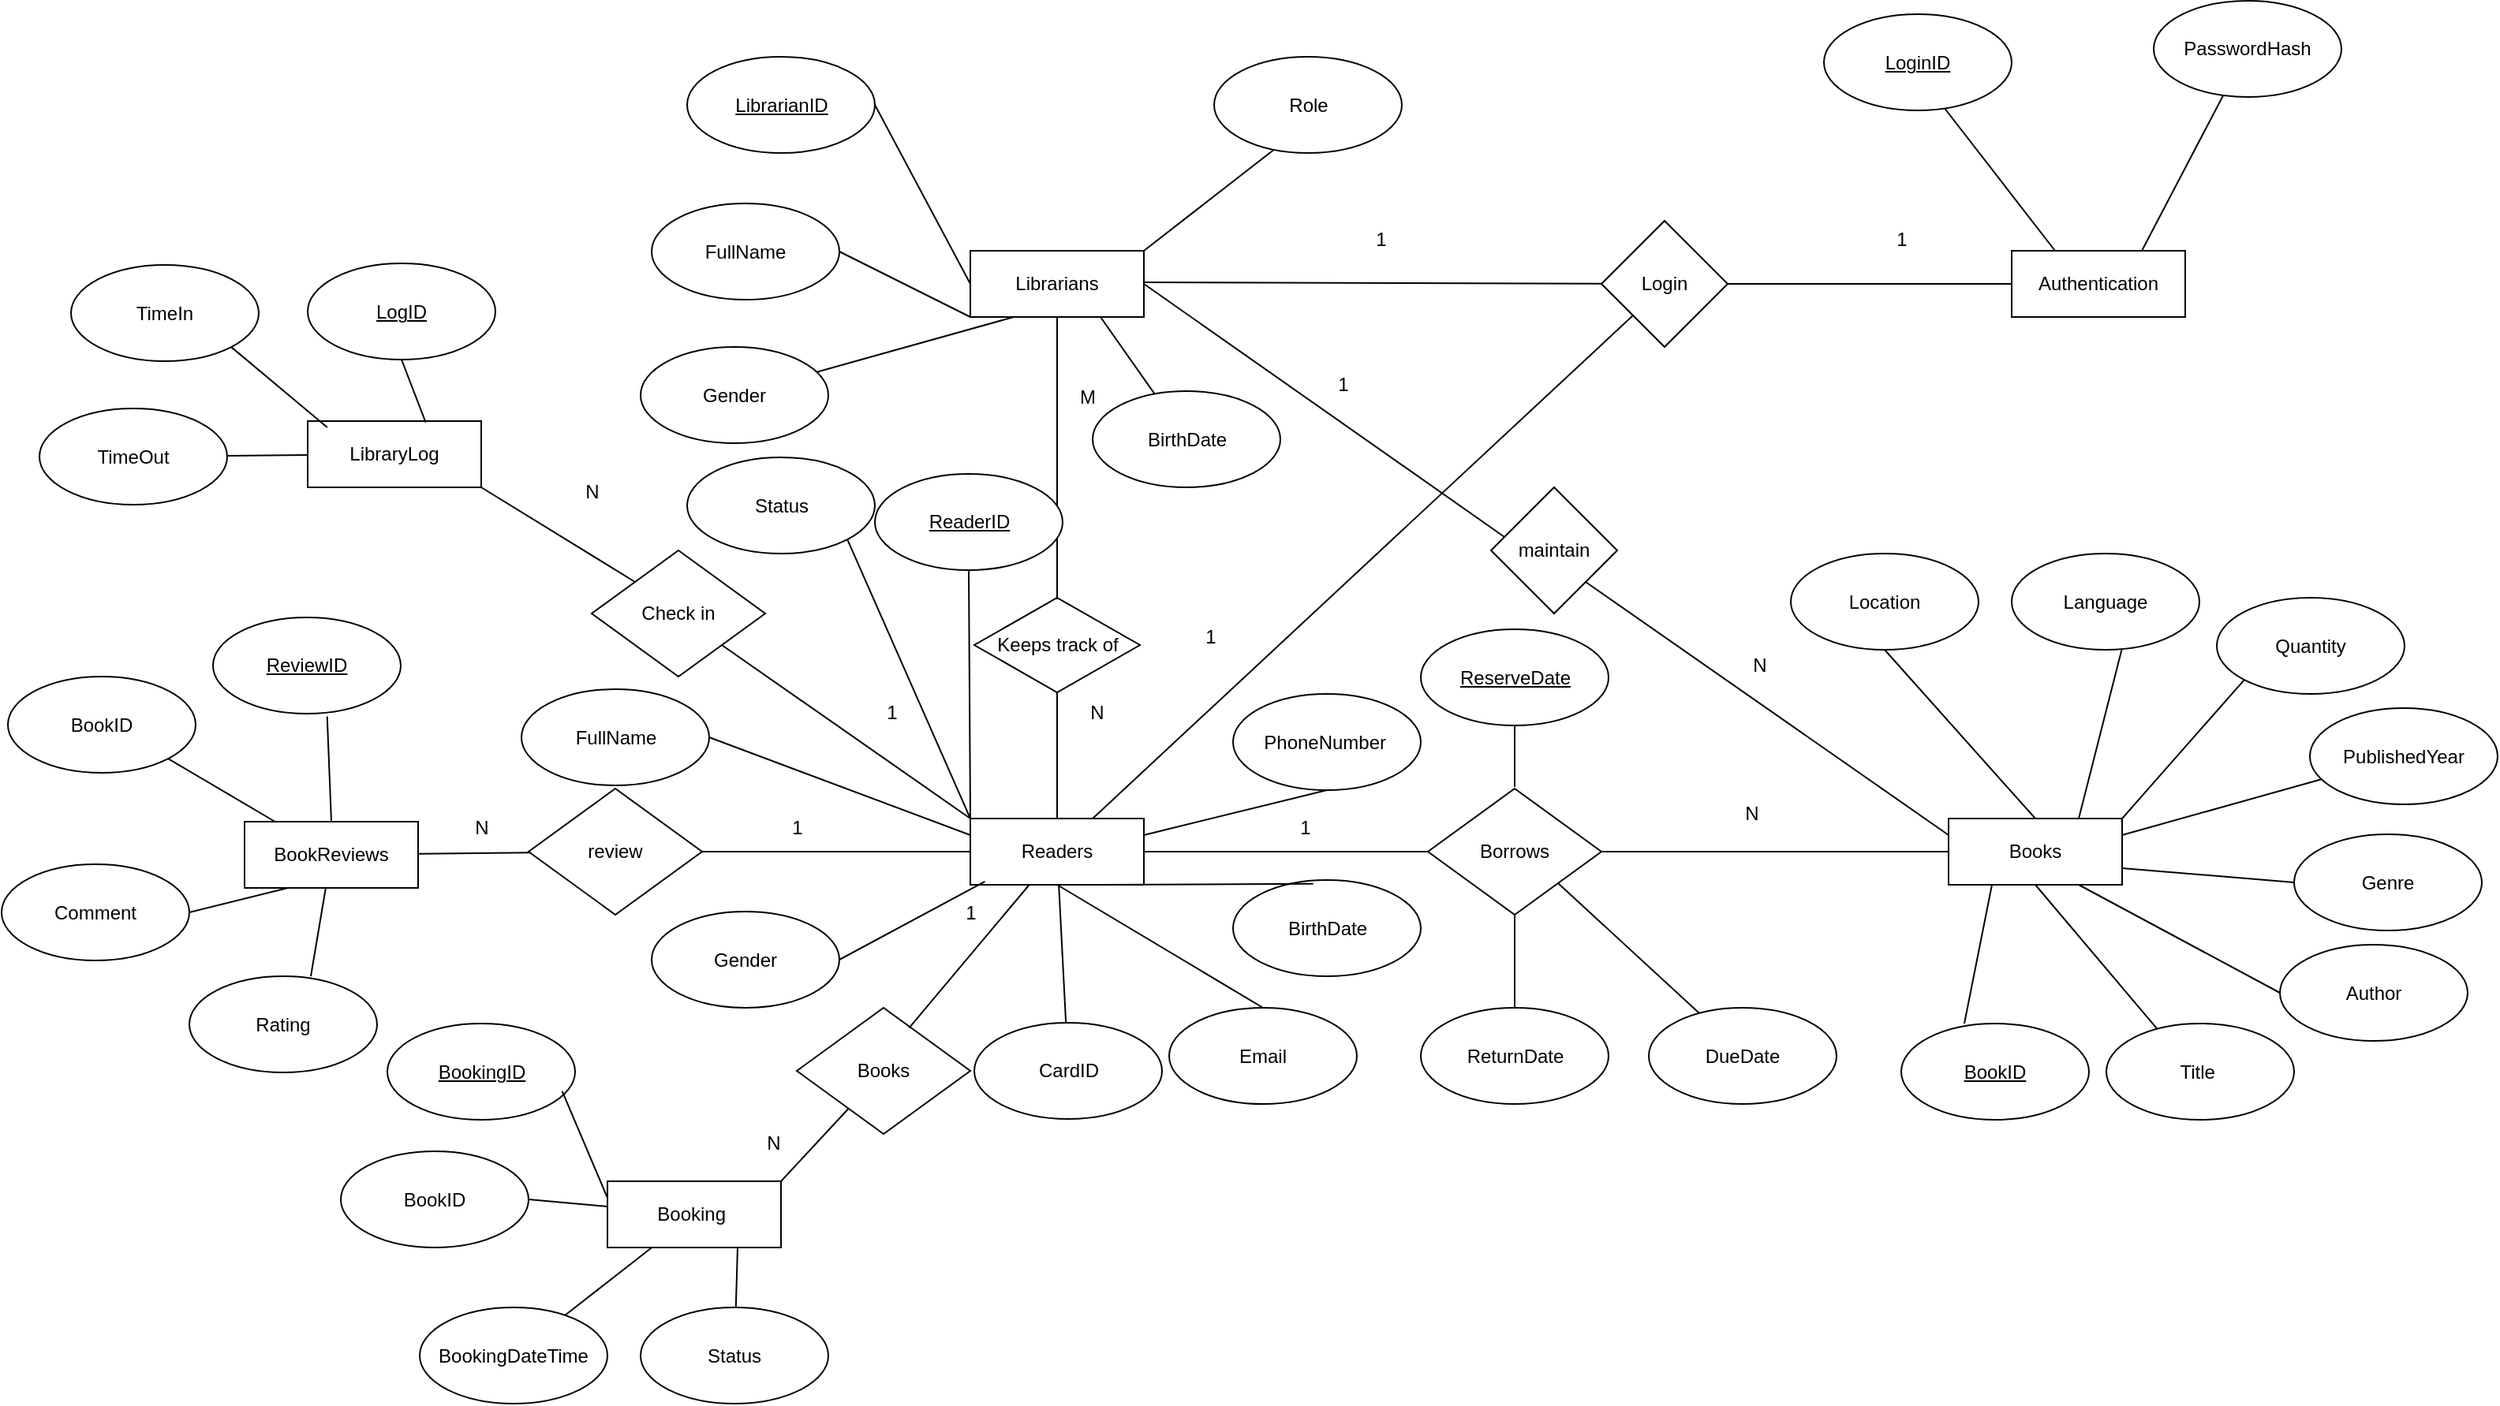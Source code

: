 <mxfile version="27.1.4">
  <diagram id="R2lEEEUBdFMjLlhIrx00" name="Page-1">
    <mxGraphModel dx="2123" dy="570" grid="1" gridSize="10" guides="1" tooltips="1" connect="1" arrows="1" fold="1" page="1" pageScale="1" pageWidth="850" pageHeight="1100" math="0" shadow="0" extFonts="Permanent Marker^https://fonts.googleapis.com/css?family=Permanent+Marker">
      <root>
        <mxCell id="0" />
        <mxCell id="1" parent="0" />
        <mxCell id="R-bw1zkTwo7xKDVd_Wr5-15" value="Librarians" style="rounded=0;whiteSpace=wrap;html=1;" parent="1" vertex="1">
          <mxGeometry x="130" y="330" width="110" height="42" as="geometry" />
        </mxCell>
        <mxCell id="R-bw1zkTwo7xKDVd_Wr5-18" value="&lt;u&gt;LibrarianID&lt;/u&gt;" style="ellipse;whiteSpace=wrap;html=1;" parent="1" vertex="1">
          <mxGeometry x="-49.5" y="207" width="119" height="61" as="geometry" />
        </mxCell>
        <mxCell id="R-bw1zkTwo7xKDVd_Wr5-19" value="FullName" style="ellipse;whiteSpace=wrap;html=1;" parent="1" vertex="1">
          <mxGeometry x="-72" y="300" width="119" height="61" as="geometry" />
        </mxCell>
        <mxCell id="R-bw1zkTwo7xKDVd_Wr5-20" value="" style="endArrow=none;html=1;rounded=0;exitX=1;exitY=0.5;exitDx=0;exitDy=0;entryX=0;entryY=0.5;entryDx=0;entryDy=0;" parent="1" source="R-bw1zkTwo7xKDVd_Wr5-18" target="R-bw1zkTwo7xKDVd_Wr5-15" edge="1">
          <mxGeometry width="50" height="50" relative="1" as="geometry">
            <mxPoint x="140" y="320" as="sourcePoint" />
            <mxPoint x="190" y="270" as="targetPoint" />
          </mxGeometry>
        </mxCell>
        <mxCell id="R-bw1zkTwo7xKDVd_Wr5-21" value="" style="endArrow=none;html=1;rounded=0;exitX=1;exitY=0.5;exitDx=0;exitDy=0;entryX=0;entryY=1;entryDx=0;entryDy=0;" parent="1" source="R-bw1zkTwo7xKDVd_Wr5-19" target="R-bw1zkTwo7xKDVd_Wr5-15" edge="1">
          <mxGeometry width="50" height="50" relative="1" as="geometry">
            <mxPoint x="140" y="460" as="sourcePoint" />
            <mxPoint x="190" y="410" as="targetPoint" />
          </mxGeometry>
        </mxCell>
        <mxCell id="R-bw1zkTwo7xKDVd_Wr5-23" value="Gender" style="ellipse;whiteSpace=wrap;html=1;" parent="1" vertex="1">
          <mxGeometry x="-79" y="391" width="119" height="61" as="geometry" />
        </mxCell>
        <mxCell id="R-bw1zkTwo7xKDVd_Wr5-24" value="" style="endArrow=none;html=1;rounded=0;entryX=0.25;entryY=1;entryDx=0;entryDy=0;" parent="1" source="R-bw1zkTwo7xKDVd_Wr5-23" target="R-bw1zkTwo7xKDVd_Wr5-15" edge="1">
          <mxGeometry width="50" height="50" relative="1" as="geometry">
            <mxPoint x="140" y="460" as="sourcePoint" />
            <mxPoint x="190" y="410" as="targetPoint" />
          </mxGeometry>
        </mxCell>
        <mxCell id="R-bw1zkTwo7xKDVd_Wr5-25" value="" style="endArrow=none;html=1;rounded=0;entryX=0.5;entryY=1;entryDx=0;entryDy=0;" parent="1" target="R-bw1zkTwo7xKDVd_Wr5-15" edge="1">
          <mxGeometry width="50" height="50" relative="1" as="geometry">
            <mxPoint x="185" y="550" as="sourcePoint" />
            <mxPoint x="190" y="410" as="targetPoint" />
          </mxGeometry>
        </mxCell>
        <mxCell id="R-bw1zkTwo7xKDVd_Wr5-26" value="Keeps track of" style="rhombus;whiteSpace=wrap;html=1;" parent="1" vertex="1">
          <mxGeometry x="132.5" y="550" width="105" height="60" as="geometry" />
        </mxCell>
        <mxCell id="R-bw1zkTwo7xKDVd_Wr5-29" value="" style="endArrow=none;html=1;rounded=0;entryX=0.75;entryY=1;entryDx=0;entryDy=0;" parent="1" source="R-bw1zkTwo7xKDVd_Wr5-30" target="R-bw1zkTwo7xKDVd_Wr5-15" edge="1">
          <mxGeometry width="50" height="50" relative="1" as="geometry">
            <mxPoint x="140" y="460" as="sourcePoint" />
            <mxPoint x="190" y="410" as="targetPoint" />
          </mxGeometry>
        </mxCell>
        <mxCell id="R-bw1zkTwo7xKDVd_Wr5-30" value="BirthDate" style="ellipse;whiteSpace=wrap;html=1;" parent="1" vertex="1">
          <mxGeometry x="207.5" y="419" width="119" height="61" as="geometry" />
        </mxCell>
        <mxCell id="R-bw1zkTwo7xKDVd_Wr5-31" value="" style="endArrow=none;html=1;rounded=0;exitX=1;exitY=0;exitDx=0;exitDy=0;" parent="1" source="R-bw1zkTwo7xKDVd_Wr5-15" edge="1">
          <mxGeometry width="50" height="50" relative="1" as="geometry">
            <mxPoint x="310" y="230" as="sourcePoint" />
            <mxPoint x="330" y="260" as="targetPoint" />
          </mxGeometry>
        </mxCell>
        <mxCell id="R-bw1zkTwo7xKDVd_Wr5-32" value="Role" style="ellipse;whiteSpace=wrap;html=1;" parent="1" vertex="1">
          <mxGeometry x="284.5" y="207" width="119" height="61" as="geometry" />
        </mxCell>
        <mxCell id="R-bw1zkTwo7xKDVd_Wr5-33" value="" style="endArrow=none;html=1;rounded=0;exitX=0.5;exitY=1;exitDx=0;exitDy=0;" parent="1" source="R-bw1zkTwo7xKDVd_Wr5-26" edge="1">
          <mxGeometry width="50" height="50" relative="1" as="geometry">
            <mxPoint x="310" y="520" as="sourcePoint" />
            <mxPoint x="185" y="700" as="targetPoint" />
          </mxGeometry>
        </mxCell>
        <mxCell id="R-bw1zkTwo7xKDVd_Wr5-34" value="Readers" style="rounded=0;whiteSpace=wrap;html=1;" parent="1" vertex="1">
          <mxGeometry x="130" y="690" width="110" height="42" as="geometry" />
        </mxCell>
        <mxCell id="R-bw1zkTwo7xKDVd_Wr5-35" value="&lt;u&gt;ReaderID&lt;/u&gt;" style="ellipse;whiteSpace=wrap;html=1;" parent="1" vertex="1">
          <mxGeometry x="69.5" y="471.5" width="119" height="61" as="geometry" />
        </mxCell>
        <mxCell id="R-bw1zkTwo7xKDVd_Wr5-37" value="FullName" style="ellipse;whiteSpace=wrap;html=1;" parent="1" vertex="1">
          <mxGeometry x="-154.5" y="608" width="119" height="61" as="geometry" />
        </mxCell>
        <mxCell id="R-bw1zkTwo7xKDVd_Wr5-38" value="" style="endArrow=none;html=1;rounded=0;exitX=1;exitY=0.5;exitDx=0;exitDy=0;entryX=0;entryY=0.25;entryDx=0;entryDy=0;" parent="1" source="R-bw1zkTwo7xKDVd_Wr5-37" target="R-bw1zkTwo7xKDVd_Wr5-34" edge="1">
          <mxGeometry width="50" height="50" relative="1" as="geometry">
            <mxPoint x="310" y="650" as="sourcePoint" />
            <mxPoint x="360" y="600" as="targetPoint" />
          </mxGeometry>
        </mxCell>
        <mxCell id="R-bw1zkTwo7xKDVd_Wr5-39" value="Gender" style="ellipse;whiteSpace=wrap;html=1;" parent="1" vertex="1">
          <mxGeometry x="-72" y="749" width="119" height="61" as="geometry" />
        </mxCell>
        <mxCell id="R-bw1zkTwo7xKDVd_Wr5-40" value="" style="endArrow=none;html=1;rounded=0;exitX=1;exitY=0.5;exitDx=0;exitDy=0;entryX=0.084;entryY=0.952;entryDx=0;entryDy=0;entryPerimeter=0;" parent="1" source="R-bw1zkTwo7xKDVd_Wr5-39" target="R-bw1zkTwo7xKDVd_Wr5-34" edge="1">
          <mxGeometry width="50" height="50" relative="1" as="geometry">
            <mxPoint x="310" y="650" as="sourcePoint" />
            <mxPoint x="360" y="600" as="targetPoint" />
          </mxGeometry>
        </mxCell>
        <mxCell id="R-bw1zkTwo7xKDVd_Wr5-42" value="Email" style="ellipse;whiteSpace=wrap;html=1;" parent="1" vertex="1">
          <mxGeometry x="256" y="810" width="119" height="61" as="geometry" />
        </mxCell>
        <mxCell id="R-bw1zkTwo7xKDVd_Wr5-43" value="BirthDate" style="ellipse;whiteSpace=wrap;html=1;" parent="1" vertex="1">
          <mxGeometry x="296.5" y="729" width="119" height="61" as="geometry" />
        </mxCell>
        <mxCell id="R-bw1zkTwo7xKDVd_Wr5-44" value="" style="endArrow=none;html=1;rounded=0;exitX=0.5;exitY=0;exitDx=0;exitDy=0;entryX=0.5;entryY=1;entryDx=0;entryDy=0;" parent="1" source="R-bw1zkTwo7xKDVd_Wr5-42" target="R-bw1zkTwo7xKDVd_Wr5-34" edge="1">
          <mxGeometry width="50" height="50" relative="1" as="geometry">
            <mxPoint x="310" y="650" as="sourcePoint" />
            <mxPoint x="360" y="600" as="targetPoint" />
          </mxGeometry>
        </mxCell>
        <mxCell id="R-bw1zkTwo7xKDVd_Wr5-45" value="" style="endArrow=none;html=1;rounded=0;exitX=0.75;exitY=1;exitDx=0;exitDy=0;entryX=0.427;entryY=0.039;entryDx=0;entryDy=0;entryPerimeter=0;" parent="1" source="R-bw1zkTwo7xKDVd_Wr5-34" target="R-bw1zkTwo7xKDVd_Wr5-43" edge="1">
          <mxGeometry width="50" height="50" relative="1" as="geometry">
            <mxPoint x="310" y="650" as="sourcePoint" />
            <mxPoint x="360" y="600" as="targetPoint" />
          </mxGeometry>
        </mxCell>
        <mxCell id="R-bw1zkTwo7xKDVd_Wr5-46" value="PhoneNumber&amp;nbsp;" style="ellipse;whiteSpace=wrap;html=1;" parent="1" vertex="1">
          <mxGeometry x="296.5" y="611" width="119" height="61" as="geometry" />
        </mxCell>
        <mxCell id="R-bw1zkTwo7xKDVd_Wr5-47" value="" style="endArrow=none;html=1;rounded=0;exitX=1;exitY=0.25;exitDx=0;exitDy=0;entryX=0.5;entryY=1;entryDx=0;entryDy=0;" parent="1" source="R-bw1zkTwo7xKDVd_Wr5-34" target="R-bw1zkTwo7xKDVd_Wr5-46" edge="1">
          <mxGeometry width="50" height="50" relative="1" as="geometry">
            <mxPoint x="310" y="650" as="sourcePoint" />
            <mxPoint x="360" y="600" as="targetPoint" />
          </mxGeometry>
        </mxCell>
        <mxCell id="R-bw1zkTwo7xKDVd_Wr5-48" value="" style="endArrow=none;html=1;rounded=0;exitX=1;exitY=0.5;exitDx=0;exitDy=0;" parent="1" source="R-bw1zkTwo7xKDVd_Wr5-34" edge="1">
          <mxGeometry width="50" height="50" relative="1" as="geometry">
            <mxPoint x="310" y="650" as="sourcePoint" />
            <mxPoint x="420" y="711" as="targetPoint" />
          </mxGeometry>
        </mxCell>
        <mxCell id="R-bw1zkTwo7xKDVd_Wr5-49" value="&lt;p data-pm-slice=&quot;1 1 [&amp;quot;document&amp;quot;,{&amp;quot;aiOptions&amp;quot;:{&amp;quot;preserveLayouts&amp;quot;:false,&amp;quot;imageOptions&amp;quot;:{&amp;quot;stylePreset&amp;quot;:&amp;quot;Theme&amp;quot;,&amp;quot;model&amp;quot;:&amp;quot;flux-1-schnell&amp;quot;,&amp;quot;stylePrompt&amp;quot;:&amp;quot;&amp;quot;}},&amp;quot;docId&amp;quot;:&amp;quot;orvs0xtj572afgd&amp;quot;,&amp;quot;background&amp;quot;:{&amp;quot;type&amp;quot;:&amp;quot;none&amp;quot;},&amp;quot;docFlags&amp;quot;:{&amp;quot;cardLayoutsEnabled&amp;quot;:true},&amp;quot;format&amp;quot;:&amp;quot;deck&amp;quot;,&amp;quot;customCode&amp;quot;:{},&amp;quot;settings&amp;quot;:{&amp;quot;defaultFullBleed&amp;quot;:&amp;quot;contained&amp;quot;,&amp;quot;stylesDerivedFrom&amp;quot;:&amp;quot;deck_default&amp;quot;,&amp;quot;cardDimensions&amp;quot;:&amp;quot;fluid&amp;quot;,&amp;quot;verticalAlign&amp;quot;:&amp;quot;center&amp;quot;,&amp;quot;defaultContentWidth&amp;quot;:&amp;quot;lg&amp;quot;,&amp;quot;fontSize&amp;quot;:&amp;quot;md&amp;quot;,&amp;quot;scaleContentToFit&amp;quot;:false,&amp;quot;animationsEnabled&amp;quot;:true},&amp;quot;generateStatus&amp;quot;:&amp;quot;done&amp;quot;,&amp;quot;generateInfo&amp;quot;:{&amp;quot;interactionId&amp;quot;:&amp;quot;kksklp9bnl08gh0&amp;quot;,&amp;quot;streamId&amp;quot;:&amp;quot;orvs0xtj572afgd&amp;quot;,&amp;quot;lastEventId&amp;quot;:&amp;quot;8&amp;quot;,&amp;quot;lastCompletedCardId&amp;quot;:&amp;quot;9kb31erje68ktce&amp;quot;,&amp;quot;lastCompletedCardIndex&amp;quot;:7}},&amp;quot;card&amp;quot;,{&amp;quot;id&amp;quot;:&amp;quot;xo8jdp2xe6d6utm&amp;quot;,&amp;quot;previewContent&amp;quot;:null,&amp;quot;background&amp;quot;:{&amp;quot;type&amp;quot;:&amp;quot;none&amp;quot;},&amp;quot;container&amp;quot;:{},&amp;quot;cardSize&amp;quot;:&amp;quot;default&amp;quot;,&amp;quot;layout&amp;quot;:&amp;quot;blank&amp;quot;,&amp;quot;layoutTemplateColumns&amp;quot;:null,&amp;quot;layoutTemplateRows&amp;quot;:null,&amp;quot;verticalAlign&amp;quot;:null,&amp;quot;generatorInput&amp;quot;:null,&amp;quot;fontScale&amp;quot;:null,&amp;quot;cardMarginSettings&amp;quot;:{},&amp;quot;hidden&amp;quot;:false},&amp;quot;cardLayoutItem&amp;quot;,{&amp;quot;itemId&amp;quot;:&amp;quot;body&amp;quot;},&amp;quot;table&amp;quot;,{&amp;quot;colWidths&amp;quot;:[20,20,20,20,20],&amp;quot;fullWidthBlock&amp;quot;:false},&amp;quot;tableRow&amp;quot;,{},&amp;quot;tableCell&amp;quot;,{&amp;quot;colspan&amp;quot;:1,&amp;quot;rowspan&amp;quot;:1}]&quot; class=&quot;paragraph&quot;&gt;Borrows&lt;/p&gt;" style="rhombus;whiteSpace=wrap;html=1;" parent="1" vertex="1">
          <mxGeometry x="420" y="671" width="110" height="80" as="geometry" />
        </mxCell>
        <mxCell id="R-bw1zkTwo7xKDVd_Wr5-50" value="" style="endArrow=none;html=1;rounded=0;" parent="1" edge="1">
          <mxGeometry width="50" height="50" relative="1" as="geometry">
            <mxPoint x="475" y="670" as="sourcePoint" />
            <mxPoint x="475" y="600" as="targetPoint" />
          </mxGeometry>
        </mxCell>
        <mxCell id="R-bw1zkTwo7xKDVd_Wr5-51" value="&lt;u&gt;ReserveDate&lt;/u&gt;" style="ellipse;whiteSpace=wrap;html=1;" parent="1" vertex="1">
          <mxGeometry x="415.5" y="570" width="119" height="61" as="geometry" />
        </mxCell>
        <mxCell id="R-bw1zkTwo7xKDVd_Wr5-52" value="" style="endArrow=none;html=1;rounded=0;entryX=0.5;entryY=1;entryDx=0;entryDy=0;" parent="1" target="R-bw1zkTwo7xKDVd_Wr5-49" edge="1">
          <mxGeometry width="50" height="50" relative="1" as="geometry">
            <mxPoint x="475" y="810" as="sourcePoint" />
            <mxPoint x="500" y="740" as="targetPoint" />
          </mxGeometry>
        </mxCell>
        <mxCell id="R-bw1zkTwo7xKDVd_Wr5-53" value="ReturnDate" style="ellipse;whiteSpace=wrap;html=1;" parent="1" vertex="1">
          <mxGeometry x="415.5" y="810" width="119" height="61" as="geometry" />
        </mxCell>
        <mxCell id="R-bw1zkTwo7xKDVd_Wr5-56" value="" style="endArrow=none;html=1;rounded=0;exitX=1;exitY=1;exitDx=0;exitDy=0;" parent="1" source="R-bw1zkTwo7xKDVd_Wr5-49" edge="1">
          <mxGeometry width="50" height="50" relative="1" as="geometry">
            <mxPoint x="450" y="650" as="sourcePoint" />
            <mxPoint x="610" y="830" as="targetPoint" />
          </mxGeometry>
        </mxCell>
        <mxCell id="R-bw1zkTwo7xKDVd_Wr5-57" value="DueDate" style="ellipse;whiteSpace=wrap;html=1;" parent="1" vertex="1">
          <mxGeometry x="560" y="810" width="119" height="61" as="geometry" />
        </mxCell>
        <mxCell id="R-bw1zkTwo7xKDVd_Wr5-58" value="" style="endArrow=none;html=1;rounded=0;exitX=1;exitY=0.5;exitDx=0;exitDy=0;" parent="1" source="R-bw1zkTwo7xKDVd_Wr5-49" edge="1">
          <mxGeometry width="50" height="50" relative="1" as="geometry">
            <mxPoint x="560" y="650" as="sourcePoint" />
            <mxPoint x="750" y="711" as="targetPoint" />
          </mxGeometry>
        </mxCell>
        <mxCell id="R-bw1zkTwo7xKDVd_Wr5-59" value="Books" style="rounded=0;whiteSpace=wrap;html=1;" parent="1" vertex="1">
          <mxGeometry x="750" y="690" width="110" height="42" as="geometry" />
        </mxCell>
        <mxCell id="R-bw1zkTwo7xKDVd_Wr5-61" value="&lt;u&gt;BookID&lt;/u&gt;" style="ellipse;whiteSpace=wrap;html=1;" parent="1" vertex="1">
          <mxGeometry x="720" y="820" width="119" height="61" as="geometry" />
        </mxCell>
        <mxCell id="R-bw1zkTwo7xKDVd_Wr5-62" value="" style="endArrow=none;html=1;rounded=0;exitX=0.336;exitY=0;exitDx=0;exitDy=0;exitPerimeter=0;entryX=0.25;entryY=1;entryDx=0;entryDy=0;" parent="1" source="R-bw1zkTwo7xKDVd_Wr5-61" target="R-bw1zkTwo7xKDVd_Wr5-59" edge="1">
          <mxGeometry width="50" height="50" relative="1" as="geometry">
            <mxPoint x="560" y="650" as="sourcePoint" />
            <mxPoint x="610" y="600" as="targetPoint" />
          </mxGeometry>
        </mxCell>
        <mxCell id="R-bw1zkTwo7xKDVd_Wr5-63" value="Title&amp;nbsp;" style="ellipse;whiteSpace=wrap;html=1;" parent="1" vertex="1">
          <mxGeometry x="850" y="820" width="119" height="61" as="geometry" />
        </mxCell>
        <mxCell id="R-bw1zkTwo7xKDVd_Wr5-64" value="" style="endArrow=none;html=1;rounded=0;entryX=0.272;entryY=0.059;entryDx=0;entryDy=0;exitX=0.5;exitY=1;exitDx=0;exitDy=0;entryPerimeter=0;" parent="1" source="R-bw1zkTwo7xKDVd_Wr5-59" target="R-bw1zkTwo7xKDVd_Wr5-63" edge="1">
          <mxGeometry width="50" height="50" relative="1" as="geometry">
            <mxPoint x="560" y="790" as="sourcePoint" />
            <mxPoint x="610" y="740" as="targetPoint" />
          </mxGeometry>
        </mxCell>
        <mxCell id="R-bw1zkTwo7xKDVd_Wr5-65" value="Author" style="ellipse;whiteSpace=wrap;html=1;" parent="1" vertex="1">
          <mxGeometry x="960" y="770" width="119" height="61" as="geometry" />
        </mxCell>
        <mxCell id="R-bw1zkTwo7xKDVd_Wr5-66" value="" style="endArrow=none;html=1;rounded=0;entryX=0;entryY=0.5;entryDx=0;entryDy=0;exitX=0.75;exitY=1;exitDx=0;exitDy=0;" parent="1" source="R-bw1zkTwo7xKDVd_Wr5-59" target="R-bw1zkTwo7xKDVd_Wr5-65" edge="1">
          <mxGeometry width="50" height="50" relative="1" as="geometry">
            <mxPoint x="830" y="790" as="sourcePoint" />
            <mxPoint x="880" y="740" as="targetPoint" />
          </mxGeometry>
        </mxCell>
        <mxCell id="R-bw1zkTwo7xKDVd_Wr5-67" value="&amp;nbsp;Genre&amp;nbsp;" style="ellipse;whiteSpace=wrap;html=1;" parent="1" vertex="1">
          <mxGeometry x="969" y="700" width="119" height="61" as="geometry" />
        </mxCell>
        <mxCell id="R-bw1zkTwo7xKDVd_Wr5-68" value="" style="endArrow=none;html=1;rounded=0;entryX=0;entryY=0.5;entryDx=0;entryDy=0;exitX=1;exitY=0.75;exitDx=0;exitDy=0;" parent="1" source="R-bw1zkTwo7xKDVd_Wr5-59" target="R-bw1zkTwo7xKDVd_Wr5-67" edge="1">
          <mxGeometry width="50" height="50" relative="1" as="geometry">
            <mxPoint x="830" y="790" as="sourcePoint" />
            <mxPoint x="880" y="740" as="targetPoint" />
          </mxGeometry>
        </mxCell>
        <mxCell id="R-bw1zkTwo7xKDVd_Wr5-69" value="PublishedYear" style="ellipse;whiteSpace=wrap;html=1;" parent="1" vertex="1">
          <mxGeometry x="979" y="620" width="119" height="61" as="geometry" />
        </mxCell>
        <mxCell id="R-bw1zkTwo7xKDVd_Wr5-70" value="Quantity" style="ellipse;whiteSpace=wrap;html=1;" parent="1" vertex="1">
          <mxGeometry x="920" y="550" width="119" height="61" as="geometry" />
        </mxCell>
        <mxCell id="R-bw1zkTwo7xKDVd_Wr5-71" value="Language" style="ellipse;whiteSpace=wrap;html=1;" parent="1" vertex="1">
          <mxGeometry x="790" y="522" width="119" height="61" as="geometry" />
        </mxCell>
        <mxCell id="R-bw1zkTwo7xKDVd_Wr5-72" value="Location" style="ellipse;whiteSpace=wrap;html=1;" parent="1" vertex="1">
          <mxGeometry x="650" y="522" width="119" height="61" as="geometry" />
        </mxCell>
        <mxCell id="R-bw1zkTwo7xKDVd_Wr5-73" value="" style="endArrow=none;html=1;rounded=0;exitX=1;exitY=0.25;exitDx=0;exitDy=0;" parent="1" source="R-bw1zkTwo7xKDVd_Wr5-59" target="R-bw1zkTwo7xKDVd_Wr5-69" edge="1">
          <mxGeometry width="50" height="50" relative="1" as="geometry">
            <mxPoint x="610" y="650" as="sourcePoint" />
            <mxPoint x="660" y="600" as="targetPoint" />
          </mxGeometry>
        </mxCell>
        <mxCell id="R-bw1zkTwo7xKDVd_Wr5-74" value="" style="endArrow=none;html=1;rounded=0;exitX=1;exitY=0;exitDx=0;exitDy=0;entryX=0;entryY=1;entryDx=0;entryDy=0;" parent="1" source="R-bw1zkTwo7xKDVd_Wr5-59" target="R-bw1zkTwo7xKDVd_Wr5-70" edge="1">
          <mxGeometry width="50" height="50" relative="1" as="geometry">
            <mxPoint x="610" y="650" as="sourcePoint" />
            <mxPoint x="660" y="600" as="targetPoint" />
          </mxGeometry>
        </mxCell>
        <mxCell id="R-bw1zkTwo7xKDVd_Wr5-75" value="" style="endArrow=none;html=1;rounded=0;entryX=0.588;entryY=0.984;entryDx=0;entryDy=0;entryPerimeter=0;exitX=0.75;exitY=0;exitDx=0;exitDy=0;" parent="1" source="R-bw1zkTwo7xKDVd_Wr5-59" target="R-bw1zkTwo7xKDVd_Wr5-71" edge="1">
          <mxGeometry width="50" height="50" relative="1" as="geometry">
            <mxPoint x="610" y="650" as="sourcePoint" />
            <mxPoint x="660" y="600" as="targetPoint" />
          </mxGeometry>
        </mxCell>
        <mxCell id="R-bw1zkTwo7xKDVd_Wr5-76" value="" style="endArrow=none;html=1;rounded=0;entryX=0.5;entryY=1;entryDx=0;entryDy=0;exitX=0.5;exitY=0;exitDx=0;exitDy=0;" parent="1" source="R-bw1zkTwo7xKDVd_Wr5-59" target="R-bw1zkTwo7xKDVd_Wr5-72" edge="1">
          <mxGeometry width="50" height="50" relative="1" as="geometry">
            <mxPoint x="610" y="650" as="sourcePoint" />
            <mxPoint x="660" y="600" as="targetPoint" />
          </mxGeometry>
        </mxCell>
        <mxCell id="R-bw1zkTwo7xKDVd_Wr5-77" value="" style="endArrow=none;html=1;rounded=0;entryX=0.12;entryY=0.403;entryDx=0;entryDy=0;entryPerimeter=0;" parent="1" target="R-bw1zkTwo7xKDVd_Wr5-78" edge="1">
          <mxGeometry width="50" height="50" relative="1" as="geometry">
            <mxPoint x="240" y="351" as="sourcePoint" />
            <mxPoint x="500" y="480" as="targetPoint" />
          </mxGeometry>
        </mxCell>
        <mxCell id="R-bw1zkTwo7xKDVd_Wr5-78" value="maintain" style="rhombus;whiteSpace=wrap;html=1;" parent="1" vertex="1">
          <mxGeometry x="460" y="480" width="80" height="80" as="geometry" />
        </mxCell>
        <mxCell id="R-bw1zkTwo7xKDVd_Wr5-79" value="" style="endArrow=none;html=1;rounded=0;exitX=1;exitY=1;exitDx=0;exitDy=0;entryX=0;entryY=0.25;entryDx=0;entryDy=0;" parent="1" source="R-bw1zkTwo7xKDVd_Wr5-78" target="R-bw1zkTwo7xKDVd_Wr5-59" edge="1">
          <mxGeometry width="50" height="50" relative="1" as="geometry">
            <mxPoint x="590" y="520" as="sourcePoint" />
            <mxPoint x="640" y="470" as="targetPoint" />
          </mxGeometry>
        </mxCell>
        <mxCell id="R-bw1zkTwo7xKDVd_Wr5-80" value="" style="endArrow=none;html=1;rounded=0;" parent="1" target="R-bw1zkTwo7xKDVd_Wr5-81" edge="1">
          <mxGeometry width="50" height="50" relative="1" as="geometry">
            <mxPoint x="240" y="350" as="sourcePoint" />
            <mxPoint x="570" y="350" as="targetPoint" />
          </mxGeometry>
        </mxCell>
        <mxCell id="R-bw1zkTwo7xKDVd_Wr5-81" value="Login" style="rhombus;whiteSpace=wrap;html=1;" parent="1" vertex="1">
          <mxGeometry x="530" y="311" width="80" height="80" as="geometry" />
        </mxCell>
        <mxCell id="R-bw1zkTwo7xKDVd_Wr5-82" value="" style="endArrow=none;html=1;rounded=0;exitX=1;exitY=0.5;exitDx=0;exitDy=0;" parent="1" source="R-bw1zkTwo7xKDVd_Wr5-81" edge="1">
          <mxGeometry width="50" height="50" relative="1" as="geometry">
            <mxPoint x="600" y="500" as="sourcePoint" />
            <mxPoint x="820" y="351" as="targetPoint" />
          </mxGeometry>
        </mxCell>
        <mxCell id="R-bw1zkTwo7xKDVd_Wr5-83" value="Authentication" style="rounded=0;whiteSpace=wrap;html=1;" parent="1" vertex="1">
          <mxGeometry x="790" y="330" width="110" height="42" as="geometry" />
        </mxCell>
        <mxCell id="R-bw1zkTwo7xKDVd_Wr5-84" value="" style="endArrow=none;html=1;rounded=0;entryX=0.25;entryY=0;entryDx=0;entryDy=0;" parent="1" target="R-bw1zkTwo7xKDVd_Wr5-83" edge="1">
          <mxGeometry width="50" height="50" relative="1" as="geometry">
            <mxPoint x="740" y="230" as="sourcePoint" />
            <mxPoint x="650" y="450" as="targetPoint" />
          </mxGeometry>
        </mxCell>
        <mxCell id="R-bw1zkTwo7xKDVd_Wr5-85" value="&lt;u&gt;LoginID&lt;/u&gt;" style="ellipse;whiteSpace=wrap;html=1;" parent="1" vertex="1">
          <mxGeometry x="671" y="180" width="119" height="61" as="geometry" />
        </mxCell>
        <mxCell id="R-bw1zkTwo7xKDVd_Wr5-86" value="PasswordHash" style="ellipse;whiteSpace=wrap;html=1;" parent="1" vertex="1">
          <mxGeometry x="880" y="171.5" width="119" height="61" as="geometry" />
        </mxCell>
        <mxCell id="R-bw1zkTwo7xKDVd_Wr5-87" value="" style="endArrow=none;html=1;rounded=0;exitX=0.75;exitY=0;exitDx=0;exitDy=0;" parent="1" source="R-bw1zkTwo7xKDVd_Wr5-83" target="R-bw1zkTwo7xKDVd_Wr5-86" edge="1">
          <mxGeometry width="50" height="50" relative="1" as="geometry">
            <mxPoint x="600" y="500" as="sourcePoint" />
            <mxPoint x="650" y="450" as="targetPoint" />
          </mxGeometry>
        </mxCell>
        <mxCell id="R-bw1zkTwo7xKDVd_Wr5-90" value="M" style="text;html=1;align=center;verticalAlign=middle;resizable=0;points=[];autosize=1;strokeColor=none;fillColor=none;" parent="1" vertex="1">
          <mxGeometry x="188.5" y="408" width="30" height="30" as="geometry" />
        </mxCell>
        <mxCell id="R-bw1zkTwo7xKDVd_Wr5-91" value="N" style="text;html=1;align=center;verticalAlign=middle;resizable=0;points=[];autosize=1;strokeColor=none;fillColor=none;" parent="1" vertex="1">
          <mxGeometry x="195" y="608" width="30" height="30" as="geometry" />
        </mxCell>
        <mxCell id="R-bw1zkTwo7xKDVd_Wr5-93" value="N" style="text;html=1;align=center;verticalAlign=middle;resizable=0;points=[];autosize=1;strokeColor=none;fillColor=none;" parent="1" vertex="1">
          <mxGeometry x="610" y="672" width="30" height="30" as="geometry" />
        </mxCell>
        <mxCell id="R-bw1zkTwo7xKDVd_Wr5-94" value="1" style="text;html=1;align=center;verticalAlign=middle;resizable=0;points=[];autosize=1;strokeColor=none;fillColor=none;" parent="1" vertex="1">
          <mxGeometry x="350.5" y="400" width="30" height="30" as="geometry" />
        </mxCell>
        <mxCell id="R-bw1zkTwo7xKDVd_Wr5-95" value="N" style="text;html=1;align=center;verticalAlign=middle;resizable=0;points=[];autosize=1;strokeColor=none;fillColor=none;" parent="1" vertex="1">
          <mxGeometry x="615" y="578" width="30" height="30" as="geometry" />
        </mxCell>
        <mxCell id="R-bw1zkTwo7xKDVd_Wr5-96" value="1" style="text;html=1;align=center;verticalAlign=middle;resizable=0;points=[];autosize=1;strokeColor=none;fillColor=none;" parent="1" vertex="1">
          <mxGeometry x="375" y="308" width="30" height="30" as="geometry" />
        </mxCell>
        <mxCell id="R-bw1zkTwo7xKDVd_Wr5-97" value="1" style="text;html=1;align=center;verticalAlign=middle;resizable=0;points=[];autosize=1;strokeColor=none;fillColor=none;" parent="1" vertex="1">
          <mxGeometry x="705" y="308" width="30" height="30" as="geometry" />
        </mxCell>
        <mxCell id="lakRWOvvIO7L3VR1CJbN-2" value="review" style="rhombus;whiteSpace=wrap;html=1;" parent="1" vertex="1">
          <mxGeometry x="-150" y="671" width="110" height="80" as="geometry" />
        </mxCell>
        <mxCell id="lakRWOvvIO7L3VR1CJbN-3" value="" style="endArrow=none;html=1;rounded=0;exitX=1;exitY=0.5;exitDx=0;exitDy=0;entryX=0;entryY=0.5;entryDx=0;entryDy=0;" parent="1" source="lakRWOvvIO7L3VR1CJbN-2" target="R-bw1zkTwo7xKDVd_Wr5-34" edge="1">
          <mxGeometry width="50" height="50" relative="1" as="geometry">
            <mxPoint x="130" y="720" as="sourcePoint" />
            <mxPoint x="180" y="670" as="targetPoint" />
          </mxGeometry>
        </mxCell>
        <mxCell id="lakRWOvvIO7L3VR1CJbN-4" value="" style="endArrow=none;html=1;rounded=0;" parent="1" source="lakRWOvvIO7L3VR1CJbN-6" target="lakRWOvvIO7L3VR1CJbN-2" edge="1">
          <mxGeometry width="50" height="50" relative="1" as="geometry">
            <mxPoint x="-320" y="710" as="sourcePoint" />
            <mxPoint x="-30" y="670" as="targetPoint" />
          </mxGeometry>
        </mxCell>
        <mxCell id="lakRWOvvIO7L3VR1CJbN-8" value="" style="endArrow=none;html=1;rounded=0;" parent="1" target="lakRWOvvIO7L3VR1CJbN-6" edge="1">
          <mxGeometry width="50" height="50" relative="1" as="geometry">
            <mxPoint x="-320" y="710" as="sourcePoint" />
            <mxPoint x="-159" y="712" as="targetPoint" />
          </mxGeometry>
        </mxCell>
        <mxCell id="lakRWOvvIO7L3VR1CJbN-6" value="BookReviews" style="rounded=0;whiteSpace=wrap;html=1;" parent="1" vertex="1">
          <mxGeometry x="-330" y="692" width="110" height="42" as="geometry" />
        </mxCell>
        <mxCell id="lakRWOvvIO7L3VR1CJbN-9" value="&lt;u&gt;ReviewID&lt;/u&gt;" style="ellipse;whiteSpace=wrap;html=1;" parent="1" vertex="1">
          <mxGeometry x="-350" y="562.5" width="119" height="61" as="geometry" />
        </mxCell>
        <mxCell id="lakRWOvvIO7L3VR1CJbN-10" value="BookID" style="ellipse;whiteSpace=wrap;html=1;" parent="1" vertex="1">
          <mxGeometry x="-480" y="600" width="119" height="61" as="geometry" />
        </mxCell>
        <mxCell id="lakRWOvvIO7L3VR1CJbN-11" value="Comment" style="ellipse;whiteSpace=wrap;html=1;" parent="1" vertex="1">
          <mxGeometry x="-484" y="719" width="119" height="61" as="geometry" />
        </mxCell>
        <mxCell id="lakRWOvvIO7L3VR1CJbN-12" value="Rating" style="ellipse;whiteSpace=wrap;html=1;" parent="1" vertex="1">
          <mxGeometry x="-365" y="790" width="119" height="61" as="geometry" />
        </mxCell>
        <mxCell id="lakRWOvvIO7L3VR1CJbN-13" value="" style="endArrow=none;html=1;rounded=0;exitX=0.5;exitY=0;exitDx=0;exitDy=0;entryX=0.608;entryY=1.028;entryDx=0;entryDy=0;entryPerimeter=0;" parent="1" source="lakRWOvvIO7L3VR1CJbN-6" target="lakRWOvvIO7L3VR1CJbN-9" edge="1">
          <mxGeometry width="50" height="50" relative="1" as="geometry">
            <mxPoint x="-80" y="720" as="sourcePoint" />
            <mxPoint x="-30" y="670" as="targetPoint" />
          </mxGeometry>
        </mxCell>
        <mxCell id="lakRWOvvIO7L3VR1CJbN-14" value="" style="endArrow=none;html=1;rounded=0;exitX=1;exitY=1;exitDx=0;exitDy=0;" parent="1" source="lakRWOvvIO7L3VR1CJbN-10" target="lakRWOvvIO7L3VR1CJbN-6" edge="1">
          <mxGeometry width="50" height="50" relative="1" as="geometry">
            <mxPoint x="-80" y="720" as="sourcePoint" />
            <mxPoint x="-30" y="670" as="targetPoint" />
          </mxGeometry>
        </mxCell>
        <mxCell id="lakRWOvvIO7L3VR1CJbN-15" value="" style="endArrow=none;html=1;rounded=0;exitX=1;exitY=0.5;exitDx=0;exitDy=0;entryX=0.25;entryY=1;entryDx=0;entryDy=0;" parent="1" source="lakRWOvvIO7L3VR1CJbN-11" target="lakRWOvvIO7L3VR1CJbN-6" edge="1">
          <mxGeometry width="50" height="50" relative="1" as="geometry">
            <mxPoint x="-80" y="720" as="sourcePoint" />
            <mxPoint x="-30" y="670" as="targetPoint" />
          </mxGeometry>
        </mxCell>
        <mxCell id="lakRWOvvIO7L3VR1CJbN-16" value="" style="endArrow=none;html=1;rounded=0;exitX=0.647;exitY=0;exitDx=0;exitDy=0;exitPerimeter=0;" parent="1" source="lakRWOvvIO7L3VR1CJbN-12" target="lakRWOvvIO7L3VR1CJbN-6" edge="1">
          <mxGeometry width="50" height="50" relative="1" as="geometry">
            <mxPoint x="-80" y="720" as="sourcePoint" />
            <mxPoint x="-30" y="670" as="targetPoint" />
          </mxGeometry>
        </mxCell>
        <mxCell id="lakRWOvvIO7L3VR1CJbN-17" value="N" style="text;html=1;align=center;verticalAlign=middle;resizable=0;points=[];autosize=1;strokeColor=none;fillColor=none;" parent="1" vertex="1">
          <mxGeometry x="-195" y="681" width="30" height="30" as="geometry" />
        </mxCell>
        <mxCell id="lakRWOvvIO7L3VR1CJbN-18" value="1" style="text;html=1;align=center;verticalAlign=middle;resizable=0;points=[];autosize=1;strokeColor=none;fillColor=none;" parent="1" vertex="1">
          <mxGeometry x="4.5" y="681" width="30" height="30" as="geometry" />
        </mxCell>
        <mxCell id="puMX5t0kWTmdVFgpF-UA-15" value="" style="endArrow=none;html=1;rounded=0;exitX=0;exitY=0;exitDx=0;exitDy=0;entryX=0.5;entryY=1;entryDx=0;entryDy=0;" parent="1" source="R-bw1zkTwo7xKDVd_Wr5-34" target="R-bw1zkTwo7xKDVd_Wr5-35" edge="1">
          <mxGeometry width="50" height="50" relative="1" as="geometry">
            <mxPoint x="-90" y="520" as="sourcePoint" />
            <mxPoint x="-40" y="470" as="targetPoint" />
          </mxGeometry>
        </mxCell>
        <mxCell id="puMX5t0kWTmdVFgpF-UA-22" value="Booking&amp;nbsp;" style="rounded=0;whiteSpace=wrap;html=1;" parent="1" vertex="1">
          <mxGeometry x="-100" y="920" width="110" height="42" as="geometry" />
        </mxCell>
        <mxCell id="puMX5t0kWTmdVFgpF-UA-23" value="Books" style="rhombus;whiteSpace=wrap;html=1;" parent="1" vertex="1">
          <mxGeometry x="20" y="810" width="110" height="80" as="geometry" />
        </mxCell>
        <mxCell id="puMX5t0kWTmdVFgpF-UA-24" value="" style="endArrow=none;html=1;rounded=0;exitX=1;exitY=0;exitDx=0;exitDy=0;" parent="1" source="puMX5t0kWTmdVFgpF-UA-22" target="puMX5t0kWTmdVFgpF-UA-23" edge="1">
          <mxGeometry width="50" height="50" relative="1" as="geometry">
            <mxPoint x="250" y="920" as="sourcePoint" />
            <mxPoint x="300" y="870" as="targetPoint" />
          </mxGeometry>
        </mxCell>
        <mxCell id="puMX5t0kWTmdVFgpF-UA-25" value="" style="endArrow=none;html=1;rounded=0;exitX=0.647;exitY=0.16;exitDx=0;exitDy=0;exitPerimeter=0;" parent="1" source="puMX5t0kWTmdVFgpF-UA-23" target="R-bw1zkTwo7xKDVd_Wr5-34" edge="1">
          <mxGeometry width="50" height="50" relative="1" as="geometry">
            <mxPoint x="250" y="920" as="sourcePoint" />
            <mxPoint x="180" y="740" as="targetPoint" />
          </mxGeometry>
        </mxCell>
        <mxCell id="puMX5t0kWTmdVFgpF-UA-27" value="&lt;u&gt;BookingID&lt;/u&gt;" style="ellipse;whiteSpace=wrap;html=1;" parent="1" vertex="1">
          <mxGeometry x="-239.5" y="820" width="119" height="61" as="geometry" />
        </mxCell>
        <mxCell id="puMX5t0kWTmdVFgpF-UA-28" value="" style="endArrow=none;html=1;rounded=0;exitX=0.931;exitY=0.702;exitDx=0;exitDy=0;exitPerimeter=0;entryX=0;entryY=0.25;entryDx=0;entryDy=0;" parent="1" source="puMX5t0kWTmdVFgpF-UA-27" target="puMX5t0kWTmdVFgpF-UA-22" edge="1">
          <mxGeometry width="50" height="50" relative="1" as="geometry">
            <mxPoint x="-140" y="790" as="sourcePoint" />
            <mxPoint x="-90" y="740" as="targetPoint" />
          </mxGeometry>
        </mxCell>
        <mxCell id="puMX5t0kWTmdVFgpF-UA-30" value="BookID" style="ellipse;whiteSpace=wrap;html=1;" parent="1" vertex="1">
          <mxGeometry x="-269" y="901" width="119" height="61" as="geometry" />
        </mxCell>
        <mxCell id="puMX5t0kWTmdVFgpF-UA-31" value="" style="endArrow=none;html=1;rounded=0;exitX=1;exitY=0.5;exitDx=0;exitDy=0;" parent="1" source="puMX5t0kWTmdVFgpF-UA-30" target="puMX5t0kWTmdVFgpF-UA-22" edge="1">
          <mxGeometry width="50" height="50" relative="1" as="geometry">
            <mxPoint x="-130" y="790" as="sourcePoint" />
            <mxPoint x="-80" y="740" as="targetPoint" />
          </mxGeometry>
        </mxCell>
        <mxCell id="puMX5t0kWTmdVFgpF-UA-33" value="BookingDateTime" style="ellipse;whiteSpace=wrap;html=1;" parent="1" vertex="1">
          <mxGeometry x="-219" y="1000" width="119" height="61" as="geometry" />
        </mxCell>
        <mxCell id="puMX5t0kWTmdVFgpF-UA-34" value="" style="endArrow=none;html=1;rounded=0;" parent="1" source="puMX5t0kWTmdVFgpF-UA-33" target="puMX5t0kWTmdVFgpF-UA-22" edge="1">
          <mxGeometry width="50" height="50" relative="1" as="geometry">
            <mxPoint x="-130" y="1050" as="sourcePoint" />
            <mxPoint x="-80" y="1000" as="targetPoint" />
          </mxGeometry>
        </mxCell>
        <mxCell id="puMX5t0kWTmdVFgpF-UA-35" value="Status" style="ellipse;whiteSpace=wrap;html=1;" parent="1" vertex="1">
          <mxGeometry x="-79" y="1000" width="119" height="61" as="geometry" />
        </mxCell>
        <mxCell id="puMX5t0kWTmdVFgpF-UA-36" value="" style="endArrow=none;html=1;rounded=0;entryX=0.75;entryY=1;entryDx=0;entryDy=0;" parent="1" source="puMX5t0kWTmdVFgpF-UA-35" target="puMX5t0kWTmdVFgpF-UA-22" edge="1">
          <mxGeometry width="50" height="50" relative="1" as="geometry">
            <mxPoint x="-130" y="1060" as="sourcePoint" />
            <mxPoint x="-80" y="1010" as="targetPoint" />
          </mxGeometry>
        </mxCell>
        <mxCell id="puMX5t0kWTmdVFgpF-UA-39" value="N" style="text;html=1;align=center;verticalAlign=middle;resizable=0;points=[];autosize=1;strokeColor=none;fillColor=none;" parent="1" vertex="1">
          <mxGeometry x="-10" y="881" width="30" height="30" as="geometry" />
        </mxCell>
        <mxCell id="puMX5t0kWTmdVFgpF-UA-40" value="1" style="text;html=1;align=center;verticalAlign=middle;resizable=0;points=[];autosize=1;strokeColor=none;fillColor=none;" parent="1" vertex="1">
          <mxGeometry x="115" y="734.5" width="30" height="30" as="geometry" />
        </mxCell>
        <mxCell id="puMX5t0kWTmdVFgpF-UA-42" value="1" style="text;html=1;align=center;verticalAlign=middle;resizable=0;points=[];autosize=1;strokeColor=none;fillColor=none;" parent="1" vertex="1">
          <mxGeometry x="326.5" y="681" width="30" height="30" as="geometry" />
        </mxCell>
        <mxCell id="6f0v3ovwWzRoW3knvrdC-1" value="Status" style="ellipse;whiteSpace=wrap;html=1;" parent="1" vertex="1">
          <mxGeometry x="-49.5" y="461" width="119" height="61" as="geometry" />
        </mxCell>
        <mxCell id="6f0v3ovwWzRoW3knvrdC-2" value="" style="endArrow=none;html=1;rounded=0;exitX=0;exitY=0;exitDx=0;exitDy=0;entryX=1;entryY=1;entryDx=0;entryDy=0;" parent="1" source="R-bw1zkTwo7xKDVd_Wr5-34" target="6f0v3ovwWzRoW3knvrdC-1" edge="1">
          <mxGeometry width="50" height="50" relative="1" as="geometry">
            <mxPoint x="140" y="590" as="sourcePoint" />
            <mxPoint x="190" y="540" as="targetPoint" />
          </mxGeometry>
        </mxCell>
        <mxCell id="6f0v3ovwWzRoW3knvrdC-4" value="CardID" style="ellipse;whiteSpace=wrap;html=1;" parent="1" vertex="1">
          <mxGeometry x="132.5" y="819.5" width="119" height="61" as="geometry" />
        </mxCell>
        <mxCell id="6f0v3ovwWzRoW3knvrdC-5" value="" style="endArrow=none;html=1;rounded=0;" parent="1" source="6f0v3ovwWzRoW3knvrdC-4" target="R-bw1zkTwo7xKDVd_Wr5-34" edge="1">
          <mxGeometry width="50" height="50" relative="1" as="geometry">
            <mxPoint x="260" y="720" as="sourcePoint" />
            <mxPoint x="310" y="670" as="targetPoint" />
          </mxGeometry>
        </mxCell>
        <mxCell id="6f0v3ovwWzRoW3knvrdC-6" value="" style="endArrow=none;html=1;rounded=0;entryX=0;entryY=1;entryDx=0;entryDy=0;" parent="1" source="R-bw1zkTwo7xKDVd_Wr5-34" target="R-bw1zkTwo7xKDVd_Wr5-81" edge="1">
          <mxGeometry width="50" height="50" relative="1" as="geometry">
            <mxPoint x="200" y="590" as="sourcePoint" />
            <mxPoint x="250" y="540" as="targetPoint" />
          </mxGeometry>
        </mxCell>
        <mxCell id="6f0v3ovwWzRoW3knvrdC-7" value="1" style="text;html=1;align=center;verticalAlign=middle;resizable=0;points=[];autosize=1;strokeColor=none;fillColor=none;" parent="1" vertex="1">
          <mxGeometry x="266.5" y="560" width="30" height="30" as="geometry" />
        </mxCell>
        <mxCell id="6f0v3ovwWzRoW3knvrdC-9" value="Check in" style="rhombus;whiteSpace=wrap;html=1;" parent="1" vertex="1">
          <mxGeometry x="-110" y="520" width="110" height="80" as="geometry" />
        </mxCell>
        <mxCell id="6f0v3ovwWzRoW3knvrdC-10" value="LibraryLog" style="rounded=0;whiteSpace=wrap;html=1;" parent="1" vertex="1">
          <mxGeometry x="-290" y="438" width="110" height="42" as="geometry" />
        </mxCell>
        <mxCell id="6f0v3ovwWzRoW3knvrdC-11" value="&lt;u&gt;LogID&lt;/u&gt;" style="ellipse;whiteSpace=wrap;html=1;" parent="1" vertex="1">
          <mxGeometry x="-290" y="338" width="119" height="61" as="geometry" />
        </mxCell>
        <mxCell id="6f0v3ovwWzRoW3knvrdC-13" value="TimeOut" style="ellipse;whiteSpace=wrap;html=1;" parent="1" vertex="1">
          <mxGeometry x="-460" y="430" width="119" height="61" as="geometry" />
        </mxCell>
        <mxCell id="6f0v3ovwWzRoW3knvrdC-14" value="TimeIn" style="ellipse;whiteSpace=wrap;html=1;" parent="1" vertex="1">
          <mxGeometry x="-440" y="339" width="119" height="61" as="geometry" />
        </mxCell>
        <mxCell id="6f0v3ovwWzRoW3knvrdC-15" value="" style="endArrow=none;html=1;rounded=0;exitX=0;exitY=0;exitDx=0;exitDy=0;entryX=1;entryY=1;entryDx=0;entryDy=0;" parent="1" source="R-bw1zkTwo7xKDVd_Wr5-34" target="6f0v3ovwWzRoW3knvrdC-9" edge="1">
          <mxGeometry width="50" height="50" relative="1" as="geometry">
            <mxPoint x="30" y="550" as="sourcePoint" />
            <mxPoint x="80" y="500" as="targetPoint" />
          </mxGeometry>
        </mxCell>
        <mxCell id="6f0v3ovwWzRoW3knvrdC-16" value="" style="endArrow=none;html=1;rounded=0;exitX=0;exitY=0;exitDx=0;exitDy=0;entryX=1;entryY=1;entryDx=0;entryDy=0;" parent="1" source="6f0v3ovwWzRoW3knvrdC-9" target="6f0v3ovwWzRoW3knvrdC-10" edge="1">
          <mxGeometry width="50" height="50" relative="1" as="geometry">
            <mxPoint x="30" y="550" as="sourcePoint" />
            <mxPoint x="80" y="500" as="targetPoint" />
          </mxGeometry>
        </mxCell>
        <mxCell id="6f0v3ovwWzRoW3knvrdC-17" value="" style="endArrow=none;html=1;rounded=0;exitX=0.68;exitY=0.019;exitDx=0;exitDy=0;exitPerimeter=0;entryX=0.5;entryY=1;entryDx=0;entryDy=0;" parent="1" source="6f0v3ovwWzRoW3knvrdC-10" target="6f0v3ovwWzRoW3knvrdC-11" edge="1">
          <mxGeometry width="50" height="50" relative="1" as="geometry">
            <mxPoint x="30" y="550" as="sourcePoint" />
            <mxPoint x="80" y="500" as="targetPoint" />
          </mxGeometry>
        </mxCell>
        <mxCell id="6f0v3ovwWzRoW3knvrdC-18" value="" style="endArrow=none;html=1;rounded=0;exitX=1;exitY=1;exitDx=0;exitDy=0;entryX=0.113;entryY=0.095;entryDx=0;entryDy=0;entryPerimeter=0;" parent="1" source="6f0v3ovwWzRoW3knvrdC-14" target="6f0v3ovwWzRoW3knvrdC-10" edge="1">
          <mxGeometry width="50" height="50" relative="1" as="geometry">
            <mxPoint x="30" y="550" as="sourcePoint" />
            <mxPoint x="80" y="500" as="targetPoint" />
          </mxGeometry>
        </mxCell>
        <mxCell id="6f0v3ovwWzRoW3knvrdC-20" value="" style="endArrow=none;html=1;rounded=0;" parent="1" source="6f0v3ovwWzRoW3knvrdC-13" target="6f0v3ovwWzRoW3knvrdC-10" edge="1">
          <mxGeometry width="50" height="50" relative="1" as="geometry">
            <mxPoint x="30" y="550" as="sourcePoint" />
            <mxPoint x="80" y="500" as="targetPoint" />
          </mxGeometry>
        </mxCell>
        <mxCell id="sl5AzIXLDGJgWYecG7jR-1" value="1" style="text;html=1;align=center;verticalAlign=middle;resizable=0;points=[];autosize=1;strokeColor=none;fillColor=none;" parent="1" vertex="1">
          <mxGeometry x="65" y="608" width="30" height="30" as="geometry" />
        </mxCell>
        <mxCell id="sl5AzIXLDGJgWYecG7jR-2" value="N" style="text;html=1;align=center;verticalAlign=middle;resizable=0;points=[];autosize=1;strokeColor=none;fillColor=none;" parent="1" vertex="1">
          <mxGeometry x="-125" y="468" width="30" height="30" as="geometry" />
        </mxCell>
      </root>
    </mxGraphModel>
  </diagram>
</mxfile>
